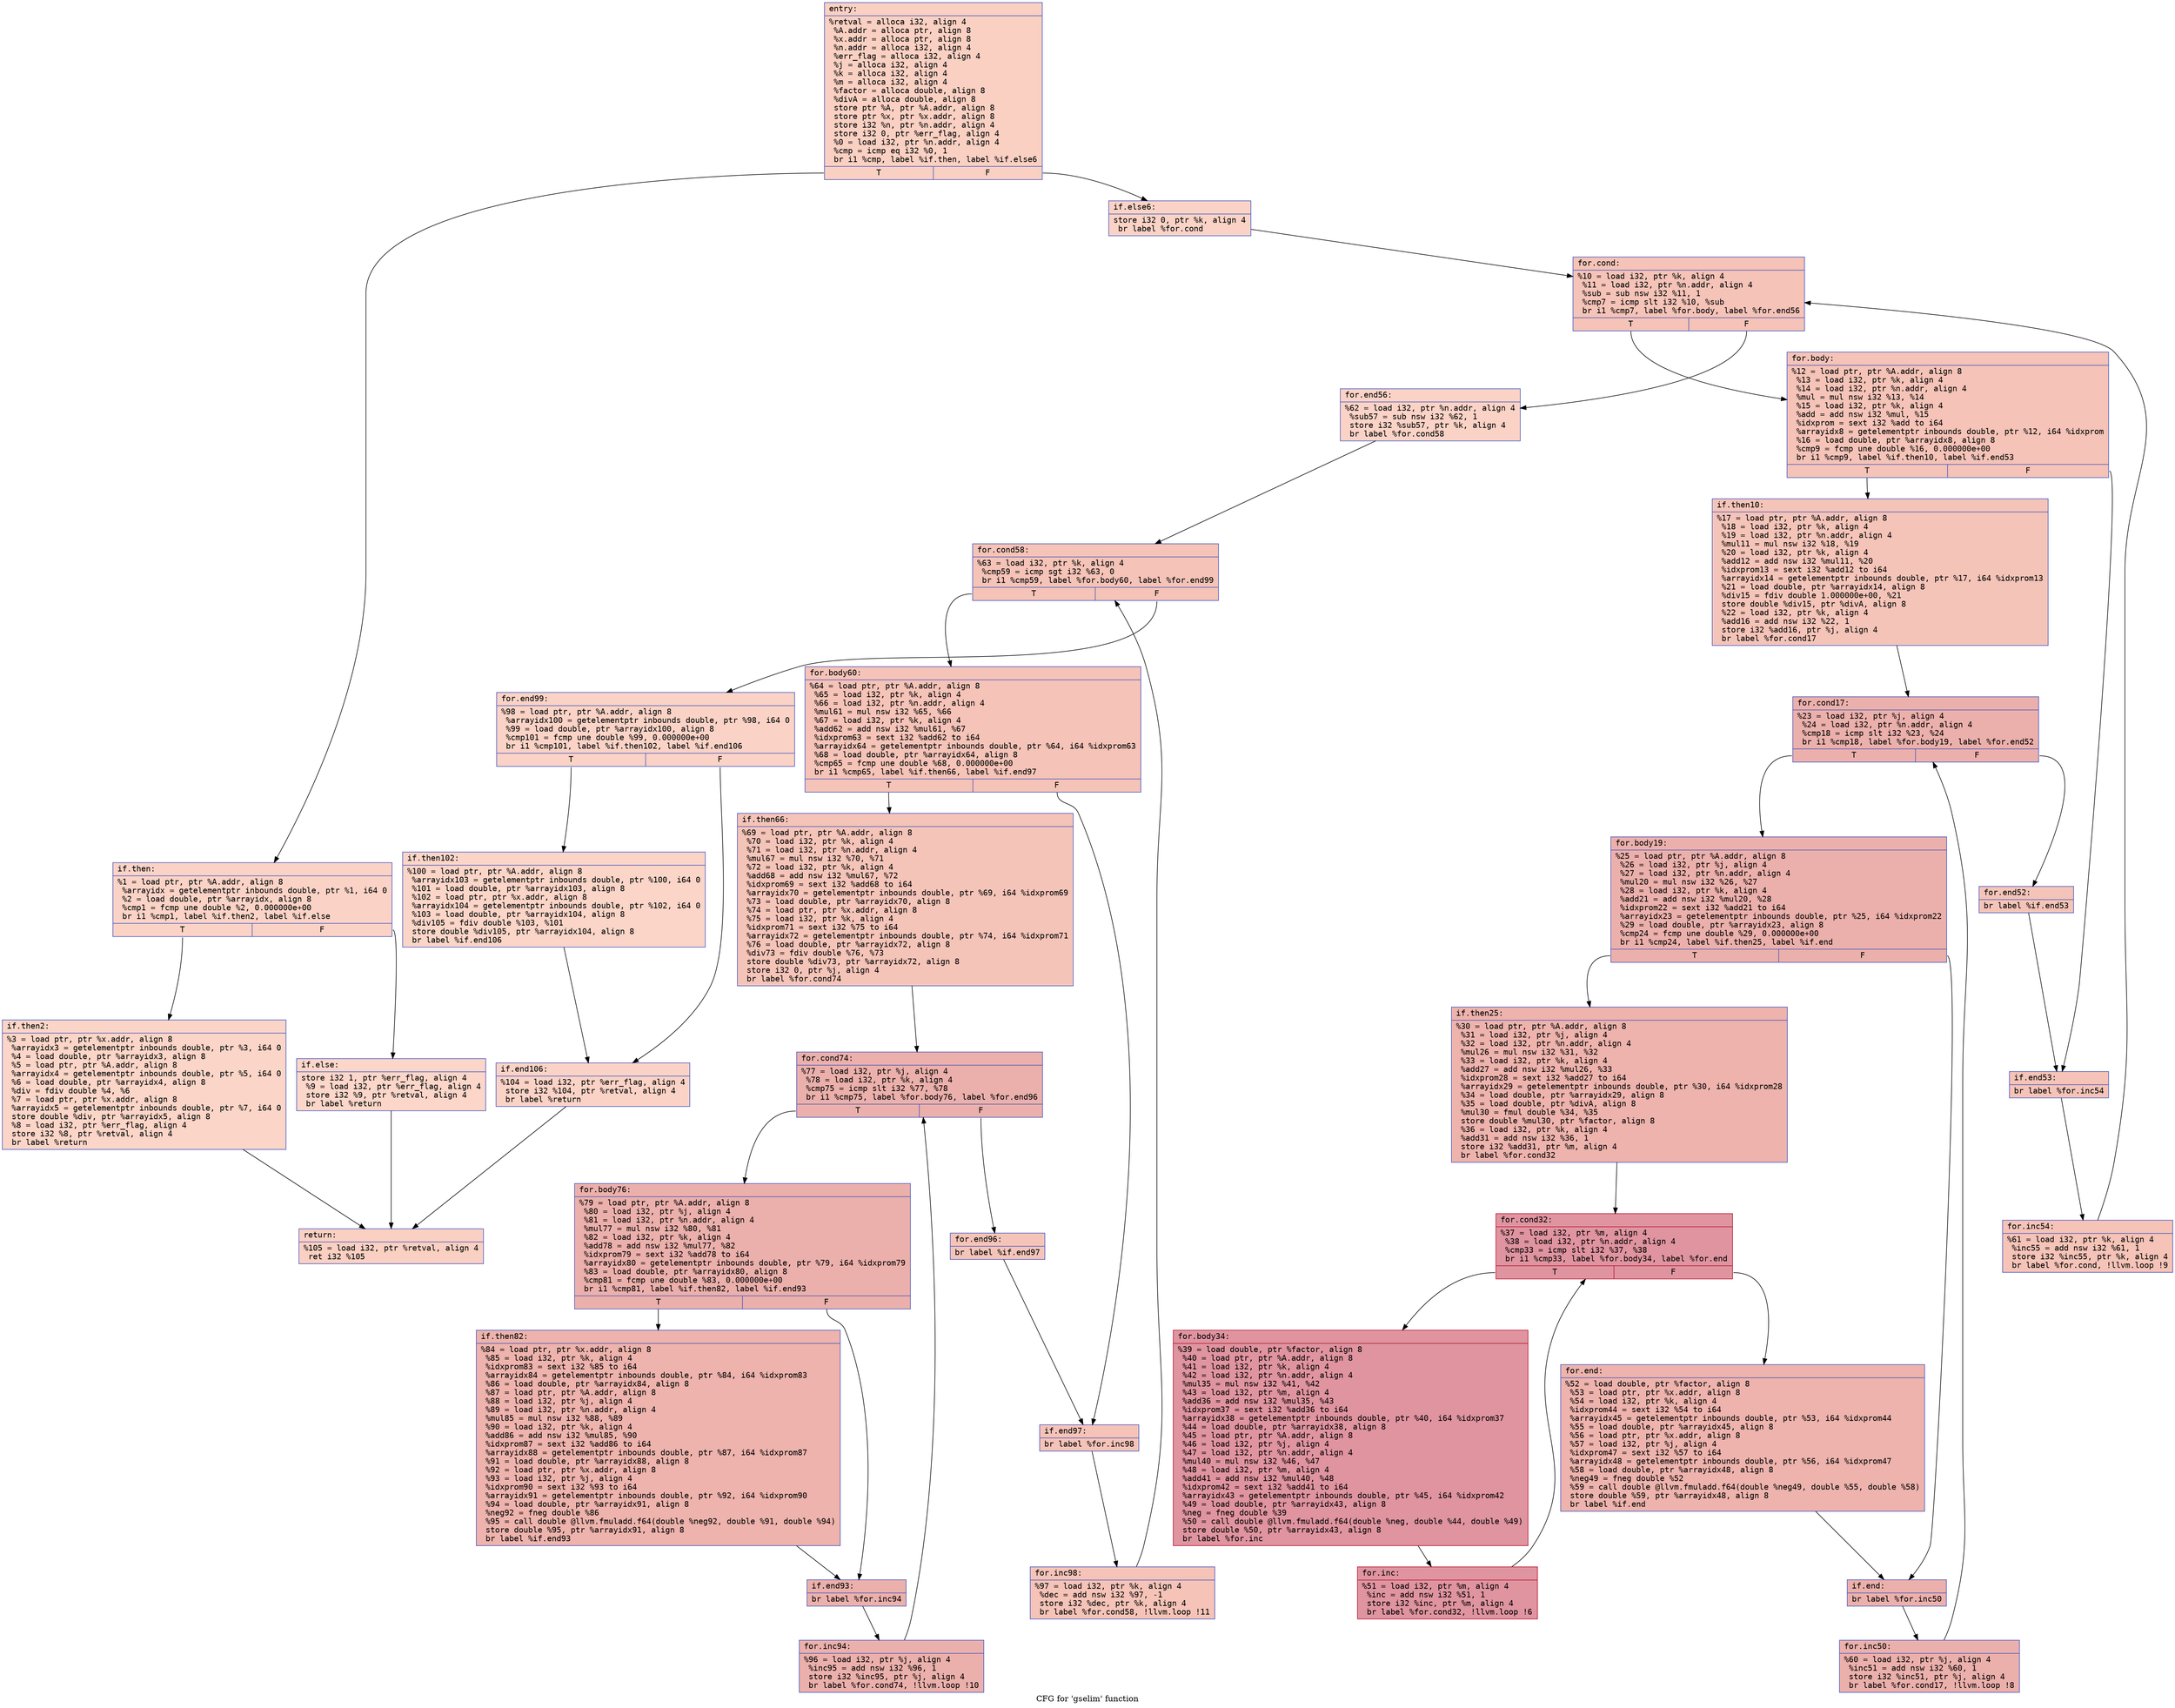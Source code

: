 digraph "CFG for 'gselim' function" {
	label="CFG for 'gselim' function";

	Node0x55743f0c8d20 [shape=record,color="#3d50c3ff", style=filled, fillcolor="#f3947570" fontname="Courier",label="{entry:\l|  %retval = alloca i32, align 4\l  %A.addr = alloca ptr, align 8\l  %x.addr = alloca ptr, align 8\l  %n.addr = alloca i32, align 4\l  %err_flag = alloca i32, align 4\l  %j = alloca i32, align 4\l  %k = alloca i32, align 4\l  %m = alloca i32, align 4\l  %factor = alloca double, align 8\l  %divA = alloca double, align 8\l  store ptr %A, ptr %A.addr, align 8\l  store ptr %x, ptr %x.addr, align 8\l  store i32 %n, ptr %n.addr, align 4\l  store i32 0, ptr %err_flag, align 4\l  %0 = load i32, ptr %n.addr, align 4\l  %cmp = icmp eq i32 %0, 1\l  br i1 %cmp, label %if.then, label %if.else6\l|{<s0>T|<s1>F}}"];
	Node0x55743f0c8d20:s0 -> Node0x55743f0c9360[tooltip="entry -> if.then\nProbability 50.00%" ];
	Node0x55743f0c8d20:s1 -> Node0x55743f0c93d0[tooltip="entry -> if.else6\nProbability 50.00%" ];
	Node0x55743f0c9360 [shape=record,color="#3d50c3ff", style=filled, fillcolor="#f59c7d70" fontname="Courier",label="{if.then:\l|  %1 = load ptr, ptr %A.addr, align 8\l  %arrayidx = getelementptr inbounds double, ptr %1, i64 0\l  %2 = load double, ptr %arrayidx, align 8\l  %cmp1 = fcmp une double %2, 0.000000e+00\l  br i1 %cmp1, label %if.then2, label %if.else\l|{<s0>T|<s1>F}}"];
	Node0x55743f0c9360:s0 -> Node0x55743f0c9700[tooltip="if.then -> if.then2\nProbability 62.50%" ];
	Node0x55743f0c9360:s1 -> Node0x55743f0c9780[tooltip="if.then -> if.else\nProbability 37.50%" ];
	Node0x55743f0c9700 [shape=record,color="#3d50c3ff", style=filled, fillcolor="#f5a08170" fontname="Courier",label="{if.then2:\l|  %3 = load ptr, ptr %x.addr, align 8\l  %arrayidx3 = getelementptr inbounds double, ptr %3, i64 0\l  %4 = load double, ptr %arrayidx3, align 8\l  %5 = load ptr, ptr %A.addr, align 8\l  %arrayidx4 = getelementptr inbounds double, ptr %5, i64 0\l  %6 = load double, ptr %arrayidx4, align 8\l  %div = fdiv double %4, %6\l  %7 = load ptr, ptr %x.addr, align 8\l  %arrayidx5 = getelementptr inbounds double, ptr %7, i64 0\l  store double %div, ptr %arrayidx5, align 8\l  %8 = load i32, ptr %err_flag, align 4\l  store i32 %8, ptr %retval, align 4\l  br label %return\l}"];
	Node0x55743f0c9700 -> Node0x55743f0ca320[tooltip="if.then2 -> return\nProbability 100.00%" ];
	Node0x55743f0c9780 [shape=record,color="#3d50c3ff", style=filled, fillcolor="#f6a38570" fontname="Courier",label="{if.else:\l|  store i32 1, ptr %err_flag, align 4\l  %9 = load i32, ptr %err_flag, align 4\l  store i32 %9, ptr %retval, align 4\l  br label %return\l}"];
	Node0x55743f0c9780 -> Node0x55743f0ca320[tooltip="if.else -> return\nProbability 100.00%" ];
	Node0x55743f0c93d0 [shape=record,color="#3d50c3ff", style=filled, fillcolor="#f59c7d70" fontname="Courier",label="{if.else6:\l|  store i32 0, ptr %k, align 4\l  br label %for.cond\l}"];
	Node0x55743f0c93d0 -> Node0x55743f0ca6d0[tooltip="if.else6 -> for.cond\nProbability 100.00%" ];
	Node0x55743f0ca6d0 [shape=record,color="#3d50c3ff", style=filled, fillcolor="#e8765c70" fontname="Courier",label="{for.cond:\l|  %10 = load i32, ptr %k, align 4\l  %11 = load i32, ptr %n.addr, align 4\l  %sub = sub nsw i32 %11, 1\l  %cmp7 = icmp slt i32 %10, %sub\l  br i1 %cmp7, label %for.body, label %for.end56\l|{<s0>T|<s1>F}}"];
	Node0x55743f0ca6d0:s0 -> Node0x55743f0caa20[tooltip="for.cond -> for.body\nProbability 96.88%" ];
	Node0x55743f0ca6d0:s1 -> Node0x55743f0caaa0[tooltip="for.cond -> for.end56\nProbability 3.12%" ];
	Node0x55743f0caa20 [shape=record,color="#3d50c3ff", style=filled, fillcolor="#e8765c70" fontname="Courier",label="{for.body:\l|  %12 = load ptr, ptr %A.addr, align 8\l  %13 = load i32, ptr %k, align 4\l  %14 = load i32, ptr %n.addr, align 4\l  %mul = mul nsw i32 %13, %14\l  %15 = load i32, ptr %k, align 4\l  %add = add nsw i32 %mul, %15\l  %idxprom = sext i32 %add to i64\l  %arrayidx8 = getelementptr inbounds double, ptr %12, i64 %idxprom\l  %16 = load double, ptr %arrayidx8, align 8\l  %cmp9 = fcmp une double %16, 0.000000e+00\l  br i1 %cmp9, label %if.then10, label %if.end53\l|{<s0>T|<s1>F}}"];
	Node0x55743f0caa20:s0 -> Node0x55743f0cb1c0[tooltip="for.body -> if.then10\nProbability 62.50%" ];
	Node0x55743f0caa20:s1 -> Node0x55743f0cb240[tooltip="for.body -> if.end53\nProbability 37.50%" ];
	Node0x55743f0cb1c0 [shape=record,color="#3d50c3ff", style=filled, fillcolor="#e97a5f70" fontname="Courier",label="{if.then10:\l|  %17 = load ptr, ptr %A.addr, align 8\l  %18 = load i32, ptr %k, align 4\l  %19 = load i32, ptr %n.addr, align 4\l  %mul11 = mul nsw i32 %18, %19\l  %20 = load i32, ptr %k, align 4\l  %add12 = add nsw i32 %mul11, %20\l  %idxprom13 = sext i32 %add12 to i64\l  %arrayidx14 = getelementptr inbounds double, ptr %17, i64 %idxprom13\l  %21 = load double, ptr %arrayidx14, align 8\l  %div15 = fdiv double 1.000000e+00, %21\l  store double %div15, ptr %divA, align 8\l  %22 = load i32, ptr %k, align 4\l  %add16 = add nsw i32 %22, 1\l  store i32 %add16, ptr %j, align 4\l  br label %for.cond17\l}"];
	Node0x55743f0cb1c0 -> Node0x55743f0cbbe0[tooltip="if.then10 -> for.cond17\nProbability 100.00%" ];
	Node0x55743f0cbbe0 [shape=record,color="#3d50c3ff", style=filled, fillcolor="#d24b4070" fontname="Courier",label="{for.cond17:\l|  %23 = load i32, ptr %j, align 4\l  %24 = load i32, ptr %n.addr, align 4\l  %cmp18 = icmp slt i32 %23, %24\l  br i1 %cmp18, label %for.body19, label %for.end52\l|{<s0>T|<s1>F}}"];
	Node0x55743f0cbbe0:s0 -> Node0x55743f0cbe80[tooltip="for.cond17 -> for.body19\nProbability 96.88%" ];
	Node0x55743f0cbbe0:s1 -> Node0x55743f0cbf00[tooltip="for.cond17 -> for.end52\nProbability 3.12%" ];
	Node0x55743f0cbe80 [shape=record,color="#3d50c3ff", style=filled, fillcolor="#d24b4070" fontname="Courier",label="{for.body19:\l|  %25 = load ptr, ptr %A.addr, align 8\l  %26 = load i32, ptr %j, align 4\l  %27 = load i32, ptr %n.addr, align 4\l  %mul20 = mul nsw i32 %26, %27\l  %28 = load i32, ptr %k, align 4\l  %add21 = add nsw i32 %mul20, %28\l  %idxprom22 = sext i32 %add21 to i64\l  %arrayidx23 = getelementptr inbounds double, ptr %25, i64 %idxprom22\l  %29 = load double, ptr %arrayidx23, align 8\l  %cmp24 = fcmp une double %29, 0.000000e+00\l  br i1 %cmp24, label %if.then25, label %if.end\l|{<s0>T|<s1>F}}"];
	Node0x55743f0cbe80:s0 -> Node0x55743ee30330[tooltip="for.body19 -> if.then25\nProbability 62.50%" ];
	Node0x55743f0cbe80:s1 -> Node0x55743ee2faf0[tooltip="for.body19 -> if.end\nProbability 37.50%" ];
	Node0x55743ee30330 [shape=record,color="#3d50c3ff", style=filled, fillcolor="#d6524470" fontname="Courier",label="{if.then25:\l|  %30 = load ptr, ptr %A.addr, align 8\l  %31 = load i32, ptr %j, align 4\l  %32 = load i32, ptr %n.addr, align 4\l  %mul26 = mul nsw i32 %31, %32\l  %33 = load i32, ptr %k, align 4\l  %add27 = add nsw i32 %mul26, %33\l  %idxprom28 = sext i32 %add27 to i64\l  %arrayidx29 = getelementptr inbounds double, ptr %30, i64 %idxprom28\l  %34 = load double, ptr %arrayidx29, align 8\l  %35 = load double, ptr %divA, align 8\l  %mul30 = fmul double %34, %35\l  store double %mul30, ptr %factor, align 8\l  %36 = load i32, ptr %k, align 4\l  %add31 = add nsw i32 %36, 1\l  store i32 %add31, ptr %m, align 4\l  br label %for.cond32\l}"];
	Node0x55743ee30330 -> Node0x55743ee30440[tooltip="if.then25 -> for.cond32\nProbability 100.00%" ];
	Node0x55743ee30440 [shape=record,color="#b70d28ff", style=filled, fillcolor="#b70d2870" fontname="Courier",label="{for.cond32:\l|  %37 = load i32, ptr %m, align 4\l  %38 = load i32, ptr %n.addr, align 4\l  %cmp33 = icmp slt i32 %37, %38\l  br i1 %cmp33, label %for.body34, label %for.end\l|{<s0>T|<s1>F}}"];
	Node0x55743ee30440:s0 -> Node0x55743ee30250[tooltip="for.cond32 -> for.body34\nProbability 96.88%" ];
	Node0x55743ee30440:s1 -> Node0x55743f0cd670[tooltip="for.cond32 -> for.end\nProbability 3.12%" ];
	Node0x55743ee30250 [shape=record,color="#b70d28ff", style=filled, fillcolor="#b70d2870" fontname="Courier",label="{for.body34:\l|  %39 = load double, ptr %factor, align 8\l  %40 = load ptr, ptr %A.addr, align 8\l  %41 = load i32, ptr %k, align 4\l  %42 = load i32, ptr %n.addr, align 4\l  %mul35 = mul nsw i32 %41, %42\l  %43 = load i32, ptr %m, align 4\l  %add36 = add nsw i32 %mul35, %43\l  %idxprom37 = sext i32 %add36 to i64\l  %arrayidx38 = getelementptr inbounds double, ptr %40, i64 %idxprom37\l  %44 = load double, ptr %arrayidx38, align 8\l  %45 = load ptr, ptr %A.addr, align 8\l  %46 = load i32, ptr %j, align 4\l  %47 = load i32, ptr %n.addr, align 4\l  %mul40 = mul nsw i32 %46, %47\l  %48 = load i32, ptr %m, align 4\l  %add41 = add nsw i32 %mul40, %48\l  %idxprom42 = sext i32 %add41 to i64\l  %arrayidx43 = getelementptr inbounds double, ptr %45, i64 %idxprom42\l  %49 = load double, ptr %arrayidx43, align 8\l  %neg = fneg double %39\l  %50 = call double @llvm.fmuladd.f64(double %neg, double %44, double %49)\l  store double %50, ptr %arrayidx43, align 8\l  br label %for.inc\l}"];
	Node0x55743ee30250 -> Node0x55743f0cece0[tooltip="for.body34 -> for.inc\nProbability 100.00%" ];
	Node0x55743f0cece0 [shape=record,color="#b70d28ff", style=filled, fillcolor="#b70d2870" fontname="Courier",label="{for.inc:\l|  %51 = load i32, ptr %m, align 4\l  %inc = add nsw i32 %51, 1\l  store i32 %inc, ptr %m, align 4\l  br label %for.cond32, !llvm.loop !6\l}"];
	Node0x55743f0cece0 -> Node0x55743ee30440[tooltip="for.inc -> for.cond32\nProbability 100.00%" ];
	Node0x55743f0cd670 [shape=record,color="#3d50c3ff", style=filled, fillcolor="#d6524470" fontname="Courier",label="{for.end:\l|  %52 = load double, ptr %factor, align 8\l  %53 = load ptr, ptr %x.addr, align 8\l  %54 = load i32, ptr %k, align 4\l  %idxprom44 = sext i32 %54 to i64\l  %arrayidx45 = getelementptr inbounds double, ptr %53, i64 %idxprom44\l  %55 = load double, ptr %arrayidx45, align 8\l  %56 = load ptr, ptr %x.addr, align 8\l  %57 = load i32, ptr %j, align 4\l  %idxprom47 = sext i32 %57 to i64\l  %arrayidx48 = getelementptr inbounds double, ptr %56, i64 %idxprom47\l  %58 = load double, ptr %arrayidx48, align 8\l  %neg49 = fneg double %52\l  %59 = call double @llvm.fmuladd.f64(double %neg49, double %55, double %58)\l  store double %59, ptr %arrayidx48, align 8\l  br label %if.end\l}"];
	Node0x55743f0cd670 -> Node0x55743ee2faf0[tooltip="for.end -> if.end\nProbability 100.00%" ];
	Node0x55743ee2faf0 [shape=record,color="#3d50c3ff", style=filled, fillcolor="#d24b4070" fontname="Courier",label="{if.end:\l|  br label %for.inc50\l}"];
	Node0x55743ee2faf0 -> Node0x55743f0cf9a0[tooltip="if.end -> for.inc50\nProbability 100.00%" ];
	Node0x55743f0cf9a0 [shape=record,color="#3d50c3ff", style=filled, fillcolor="#d24b4070" fontname="Courier",label="{for.inc50:\l|  %60 = load i32, ptr %j, align 4\l  %inc51 = add nsw i32 %60, 1\l  store i32 %inc51, ptr %j, align 4\l  br label %for.cond17, !llvm.loop !8\l}"];
	Node0x55743f0cf9a0 -> Node0x55743f0cbbe0[tooltip="for.inc50 -> for.cond17\nProbability 100.00%" ];
	Node0x55743f0cbf00 [shape=record,color="#3d50c3ff", style=filled, fillcolor="#e97a5f70" fontname="Courier",label="{for.end52:\l|  br label %if.end53\l}"];
	Node0x55743f0cbf00 -> Node0x55743f0cb240[tooltip="for.end52 -> if.end53\nProbability 100.00%" ];
	Node0x55743f0cb240 [shape=record,color="#3d50c3ff", style=filled, fillcolor="#e8765c70" fontname="Courier",label="{if.end53:\l|  br label %for.inc54\l}"];
	Node0x55743f0cb240 -> Node0x55743f0cfe40[tooltip="if.end53 -> for.inc54\nProbability 100.00%" ];
	Node0x55743f0cfe40 [shape=record,color="#3d50c3ff", style=filled, fillcolor="#e8765c70" fontname="Courier",label="{for.inc54:\l|  %61 = load i32, ptr %k, align 4\l  %inc55 = add nsw i32 %61, 1\l  store i32 %inc55, ptr %k, align 4\l  br label %for.cond, !llvm.loop !9\l}"];
	Node0x55743f0cfe40 -> Node0x55743f0ca6d0[tooltip="for.inc54 -> for.cond\nProbability 100.00%" ];
	Node0x55743f0caaa0 [shape=record,color="#3d50c3ff", style=filled, fillcolor="#f59c7d70" fontname="Courier",label="{for.end56:\l|  %62 = load i32, ptr %n.addr, align 4\l  %sub57 = sub nsw i32 %62, 1\l  store i32 %sub57, ptr %k, align 4\l  br label %for.cond58\l}"];
	Node0x55743f0caaa0 -> Node0x55743f0d0440[tooltip="for.end56 -> for.cond58\nProbability 100.00%" ];
	Node0x55743f0d0440 [shape=record,color="#3d50c3ff", style=filled, fillcolor="#e8765c70" fontname="Courier",label="{for.cond58:\l|  %63 = load i32, ptr %k, align 4\l  %cmp59 = icmp sgt i32 %63, 0\l  br i1 %cmp59, label %for.body60, label %for.end99\l|{<s0>T|<s1>F}}"];
	Node0x55743f0d0440:s0 -> Node0x55743f0d0660[tooltip="for.cond58 -> for.body60\nProbability 96.88%" ];
	Node0x55743f0d0440:s1 -> Node0x55743f0d06e0[tooltip="for.cond58 -> for.end99\nProbability 3.12%" ];
	Node0x55743f0d0660 [shape=record,color="#3d50c3ff", style=filled, fillcolor="#e8765c70" fontname="Courier",label="{for.body60:\l|  %64 = load ptr, ptr %A.addr, align 8\l  %65 = load i32, ptr %k, align 4\l  %66 = load i32, ptr %n.addr, align 4\l  %mul61 = mul nsw i32 %65, %66\l  %67 = load i32, ptr %k, align 4\l  %add62 = add nsw i32 %mul61, %67\l  %idxprom63 = sext i32 %add62 to i64\l  %arrayidx64 = getelementptr inbounds double, ptr %64, i64 %idxprom63\l  %68 = load double, ptr %arrayidx64, align 8\l  %cmp65 = fcmp une double %68, 0.000000e+00\l  br i1 %cmp65, label %if.then66, label %if.end97\l|{<s0>T|<s1>F}}"];
	Node0x55743f0d0660:s0 -> Node0x55743f0d0e10[tooltip="for.body60 -> if.then66\nProbability 62.50%" ];
	Node0x55743f0d0660:s1 -> Node0x55743f0d0e90[tooltip="for.body60 -> if.end97\nProbability 37.50%" ];
	Node0x55743f0d0e10 [shape=record,color="#3d50c3ff", style=filled, fillcolor="#e97a5f70" fontname="Courier",label="{if.then66:\l|  %69 = load ptr, ptr %A.addr, align 8\l  %70 = load i32, ptr %k, align 4\l  %71 = load i32, ptr %n.addr, align 4\l  %mul67 = mul nsw i32 %70, %71\l  %72 = load i32, ptr %k, align 4\l  %add68 = add nsw i32 %mul67, %72\l  %idxprom69 = sext i32 %add68 to i64\l  %arrayidx70 = getelementptr inbounds double, ptr %69, i64 %idxprom69\l  %73 = load double, ptr %arrayidx70, align 8\l  %74 = load ptr, ptr %x.addr, align 8\l  %75 = load i32, ptr %k, align 4\l  %idxprom71 = sext i32 %75 to i64\l  %arrayidx72 = getelementptr inbounds double, ptr %74, i64 %idxprom71\l  %76 = load double, ptr %arrayidx72, align 8\l  %div73 = fdiv double %76, %73\l  store double %div73, ptr %arrayidx72, align 8\l  store i32 0, ptr %j, align 4\l  br label %for.cond74\l}"];
	Node0x55743f0d0e10 -> Node0x55743f0d1ff0[tooltip="if.then66 -> for.cond74\nProbability 100.00%" ];
	Node0x55743f0d1ff0 [shape=record,color="#3d50c3ff", style=filled, fillcolor="#d24b4070" fontname="Courier",label="{for.cond74:\l|  %77 = load i32, ptr %j, align 4\l  %78 = load i32, ptr %k, align 4\l  %cmp75 = icmp slt i32 %77, %78\l  br i1 %cmp75, label %for.body76, label %for.end96\l|{<s0>T|<s1>F}}"];
	Node0x55743f0d1ff0:s0 -> Node0x55743f0d2290[tooltip="for.cond74 -> for.body76\nProbability 96.88%" ];
	Node0x55743f0d1ff0:s1 -> Node0x55743f0d2310[tooltip="for.cond74 -> for.end96\nProbability 3.12%" ];
	Node0x55743f0d2290 [shape=record,color="#3d50c3ff", style=filled, fillcolor="#d24b4070" fontname="Courier",label="{for.body76:\l|  %79 = load ptr, ptr %A.addr, align 8\l  %80 = load i32, ptr %j, align 4\l  %81 = load i32, ptr %n.addr, align 4\l  %mul77 = mul nsw i32 %80, %81\l  %82 = load i32, ptr %k, align 4\l  %add78 = add nsw i32 %mul77, %82\l  %idxprom79 = sext i32 %add78 to i64\l  %arrayidx80 = getelementptr inbounds double, ptr %79, i64 %idxprom79\l  %83 = load double, ptr %arrayidx80, align 8\l  %cmp81 = fcmp une double %83, 0.000000e+00\l  br i1 %cmp81, label %if.then82, label %if.end93\l|{<s0>T|<s1>F}}"];
	Node0x55743f0d2290:s0 -> Node0x55743f0d2a40[tooltip="for.body76 -> if.then82\nProbability 62.50%" ];
	Node0x55743f0d2290:s1 -> Node0x55743f0d2ac0[tooltip="for.body76 -> if.end93\nProbability 37.50%" ];
	Node0x55743f0d2a40 [shape=record,color="#3d50c3ff", style=filled, fillcolor="#d6524470" fontname="Courier",label="{if.then82:\l|  %84 = load ptr, ptr %x.addr, align 8\l  %85 = load i32, ptr %k, align 4\l  %idxprom83 = sext i32 %85 to i64\l  %arrayidx84 = getelementptr inbounds double, ptr %84, i64 %idxprom83\l  %86 = load double, ptr %arrayidx84, align 8\l  %87 = load ptr, ptr %A.addr, align 8\l  %88 = load i32, ptr %j, align 4\l  %89 = load i32, ptr %n.addr, align 4\l  %mul85 = mul nsw i32 %88, %89\l  %90 = load i32, ptr %k, align 4\l  %add86 = add nsw i32 %mul85, %90\l  %idxprom87 = sext i32 %add86 to i64\l  %arrayidx88 = getelementptr inbounds double, ptr %87, i64 %idxprom87\l  %91 = load double, ptr %arrayidx88, align 8\l  %92 = load ptr, ptr %x.addr, align 8\l  %93 = load i32, ptr %j, align 4\l  %idxprom90 = sext i32 %93 to i64\l  %arrayidx91 = getelementptr inbounds double, ptr %92, i64 %idxprom90\l  %94 = load double, ptr %arrayidx91, align 8\l  %neg92 = fneg double %86\l  %95 = call double @llvm.fmuladd.f64(double %neg92, double %91, double %94)\l  store double %95, ptr %arrayidx91, align 8\l  br label %if.end93\l}"];
	Node0x55743f0d2a40 -> Node0x55743f0d2ac0[tooltip="if.then82 -> if.end93\nProbability 100.00%" ];
	Node0x55743f0d2ac0 [shape=record,color="#3d50c3ff", style=filled, fillcolor="#d24b4070" fontname="Courier",label="{if.end93:\l|  br label %for.inc94\l}"];
	Node0x55743f0d2ac0 -> Node0x55743f0cdff0[tooltip="if.end93 -> for.inc94\nProbability 100.00%" ];
	Node0x55743f0cdff0 [shape=record,color="#3d50c3ff", style=filled, fillcolor="#d24b4070" fontname="Courier",label="{for.inc94:\l|  %96 = load i32, ptr %j, align 4\l  %inc95 = add nsw i32 %96, 1\l  store i32 %inc95, ptr %j, align 4\l  br label %for.cond74, !llvm.loop !10\l}"];
	Node0x55743f0cdff0 -> Node0x55743f0d1ff0[tooltip="for.inc94 -> for.cond74\nProbability 100.00%" ];
	Node0x55743f0d2310 [shape=record,color="#3d50c3ff", style=filled, fillcolor="#e97a5f70" fontname="Courier",label="{for.end96:\l|  br label %if.end97\l}"];
	Node0x55743f0d2310 -> Node0x55743f0d0e90[tooltip="for.end96 -> if.end97\nProbability 100.00%" ];
	Node0x55743f0d0e90 [shape=record,color="#3d50c3ff", style=filled, fillcolor="#e8765c70" fontname="Courier",label="{if.end97:\l|  br label %for.inc98\l}"];
	Node0x55743f0d0e90 -> Node0x55743f0ce490[tooltip="if.end97 -> for.inc98\nProbability 100.00%" ];
	Node0x55743f0ce490 [shape=record,color="#3d50c3ff", style=filled, fillcolor="#e8765c70" fontname="Courier",label="{for.inc98:\l|  %97 = load i32, ptr %k, align 4\l  %dec = add nsw i32 %97, -1\l  store i32 %dec, ptr %k, align 4\l  br label %for.cond58, !llvm.loop !11\l}"];
	Node0x55743f0ce490 -> Node0x55743f0d0440[tooltip="for.inc98 -> for.cond58\nProbability 100.00%" ];
	Node0x55743f0d06e0 [shape=record,color="#3d50c3ff", style=filled, fillcolor="#f59c7d70" fontname="Courier",label="{for.end99:\l|  %98 = load ptr, ptr %A.addr, align 8\l  %arrayidx100 = getelementptr inbounds double, ptr %98, i64 0\l  %99 = load double, ptr %arrayidx100, align 8\l  %cmp101 = fcmp une double %99, 0.000000e+00\l  br i1 %cmp101, label %if.then102, label %if.end106\l|{<s0>T|<s1>F}}"];
	Node0x55743f0d06e0:s0 -> Node0x55743f0d4de0[tooltip="for.end99 -> if.then102\nProbability 62.50%" ];
	Node0x55743f0d06e0:s1 -> Node0x55743f0d4e60[tooltip="for.end99 -> if.end106\nProbability 37.50%" ];
	Node0x55743f0d4de0 [shape=record,color="#3d50c3ff", style=filled, fillcolor="#f5a08170" fontname="Courier",label="{if.then102:\l|  %100 = load ptr, ptr %A.addr, align 8\l  %arrayidx103 = getelementptr inbounds double, ptr %100, i64 0\l  %101 = load double, ptr %arrayidx103, align 8\l  %102 = load ptr, ptr %x.addr, align 8\l  %arrayidx104 = getelementptr inbounds double, ptr %102, i64 0\l  %103 = load double, ptr %arrayidx104, align 8\l  %div105 = fdiv double %103, %101\l  store double %div105, ptr %arrayidx104, align 8\l  br label %if.end106\l}"];
	Node0x55743f0d4de0 -> Node0x55743f0d4e60[tooltip="if.then102 -> if.end106\nProbability 100.00%" ];
	Node0x55743f0d4e60 [shape=record,color="#3d50c3ff", style=filled, fillcolor="#f59c7d70" fontname="Courier",label="{if.end106:\l|  %104 = load i32, ptr %err_flag, align 4\l  store i32 %104, ptr %retval, align 4\l  br label %return\l}"];
	Node0x55743f0d4e60 -> Node0x55743f0ca320[tooltip="if.end106 -> return\nProbability 100.00%" ];
	Node0x55743f0ca320 [shape=record,color="#3d50c3ff", style=filled, fillcolor="#f3947570" fontname="Courier",label="{return:\l|  %105 = load i32, ptr %retval, align 4\l  ret i32 %105\l}"];
}
